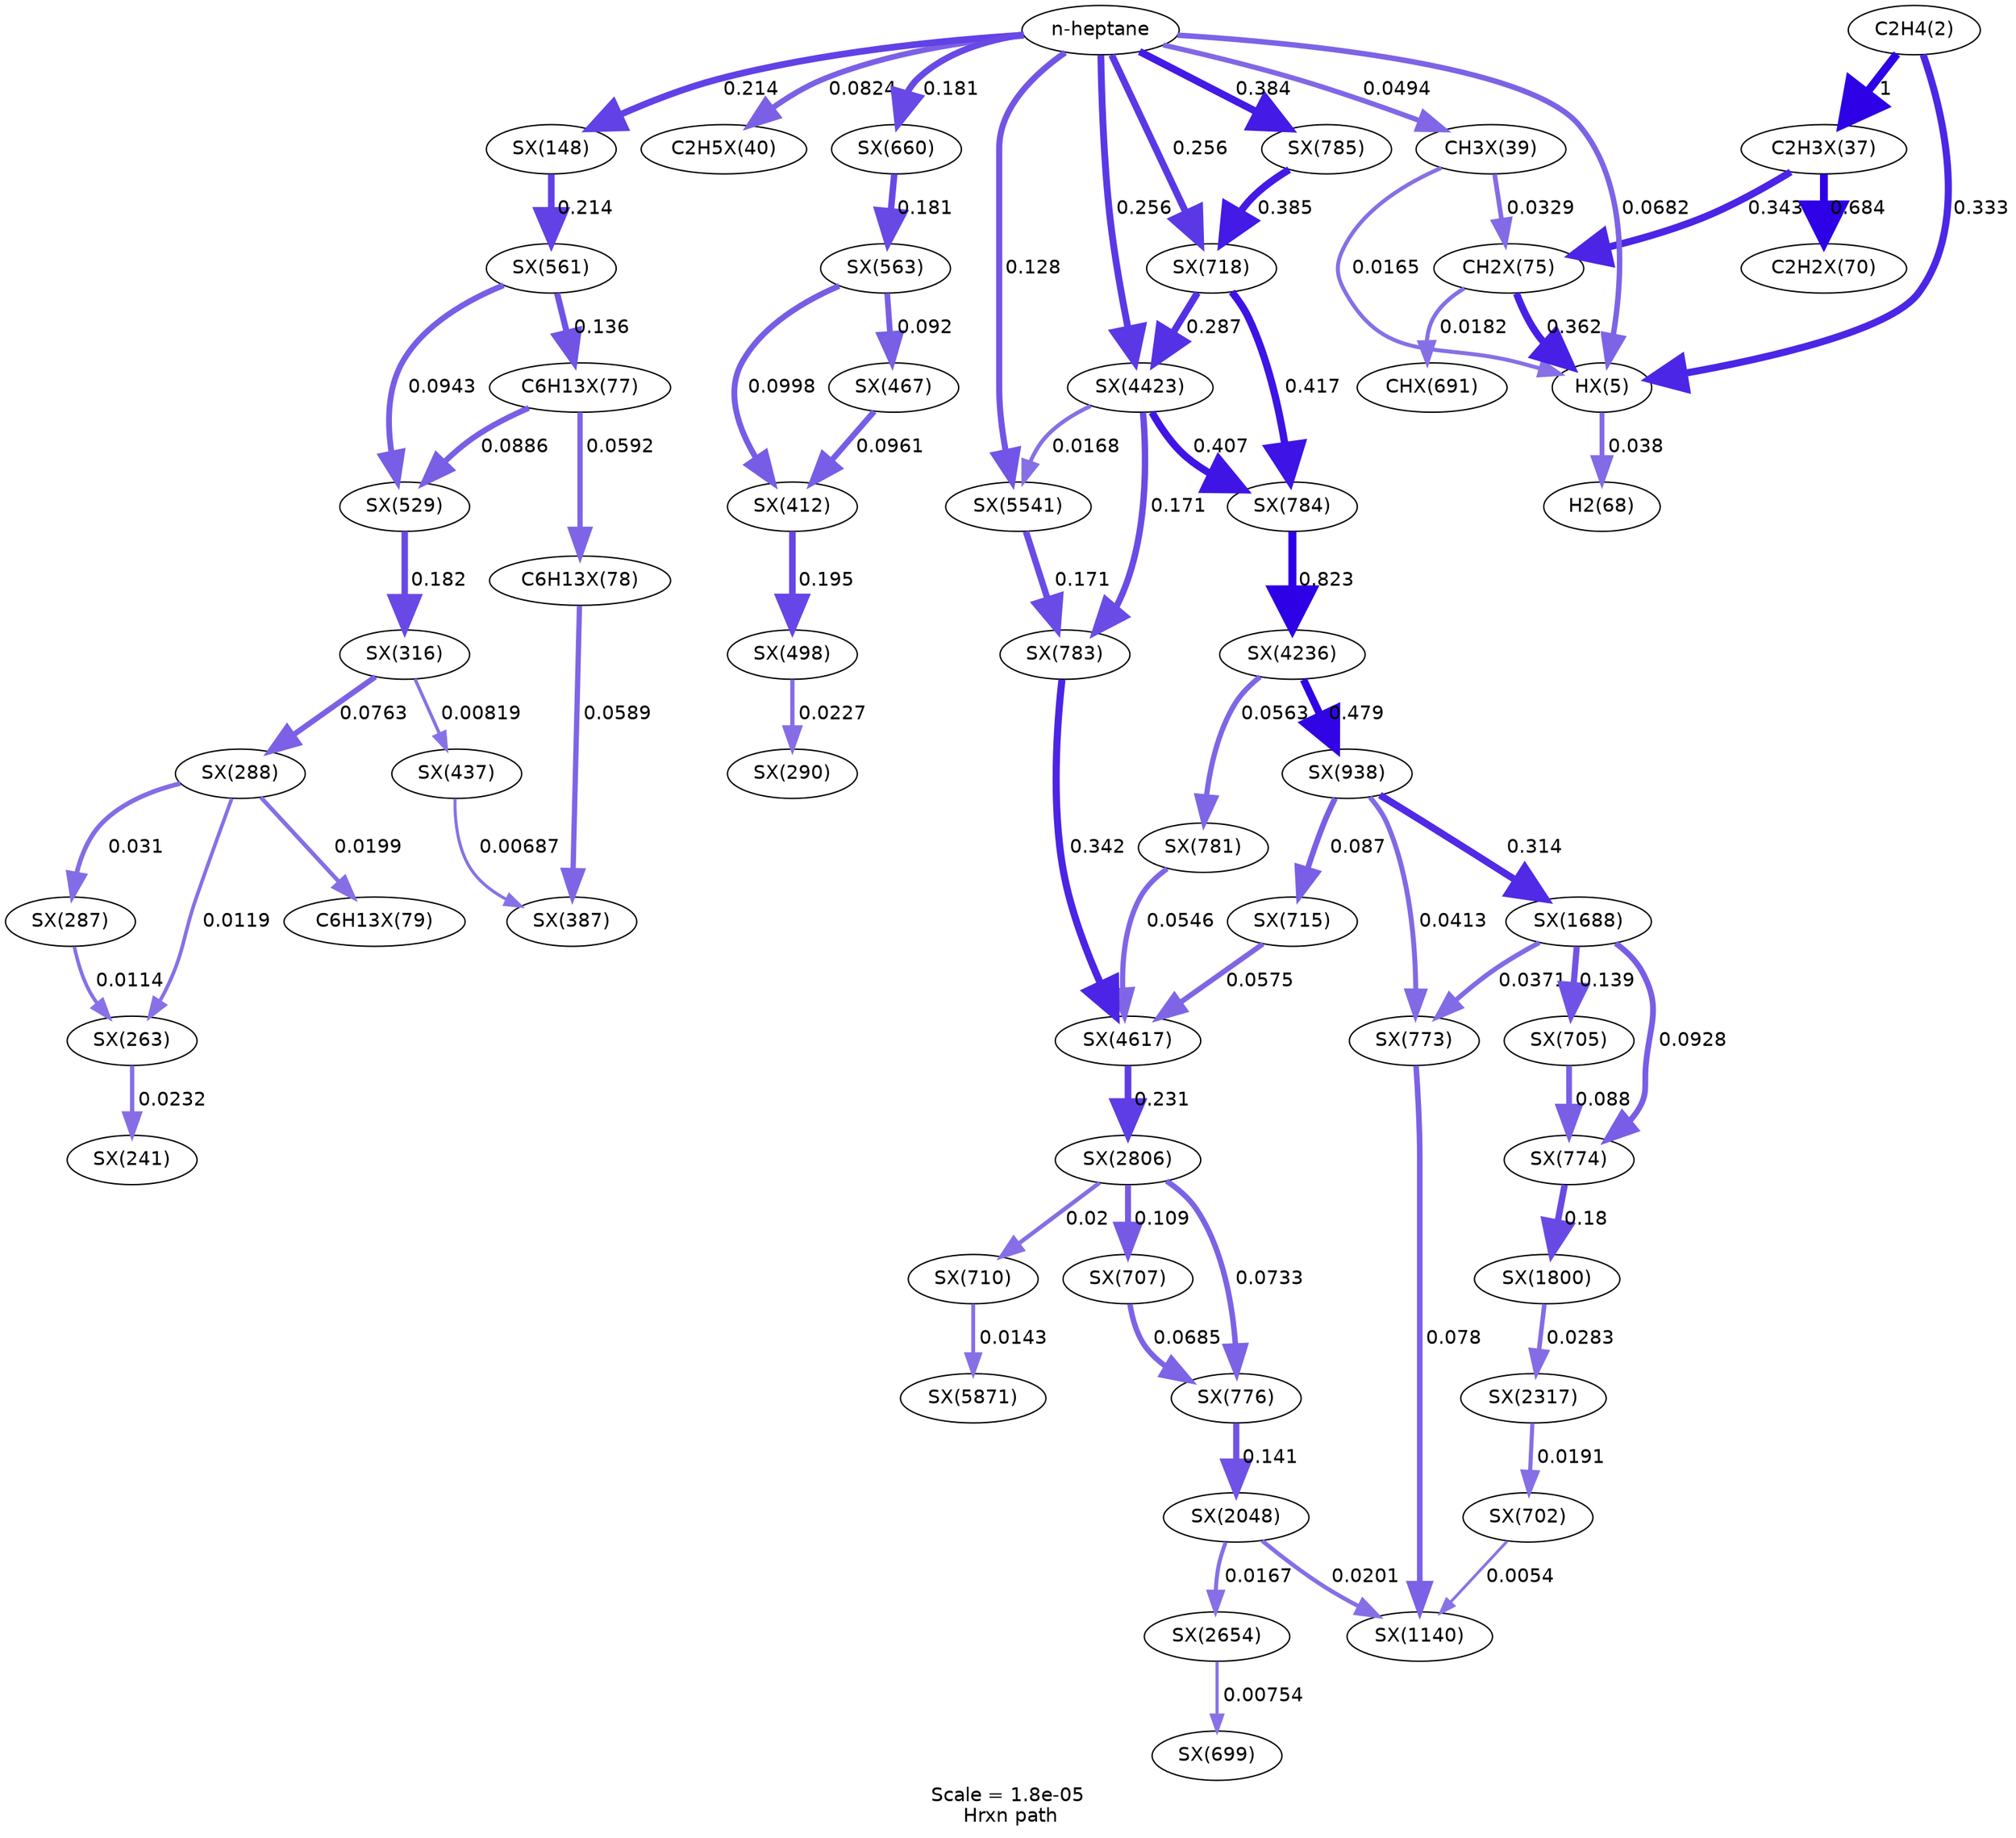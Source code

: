 digraph reaction_paths {
center=1;
s5 -> s22[fontname="Helvetica", style="setlinewidth(5.17)", arrowsize=2.59, color="0.7, 0.833, 0.9"
, label=" 0.333"];
s5 -> s23[fontname="Helvetica", style="setlinewidth(6)", arrowsize=3, color="0.7, 1.5, 0.9"
, label=" 1"];
s22 -> s8[fontname="Helvetica", style="setlinewidth(3.53)", arrowsize=1.77, color="0.7, 0.538, 0.9"
, label=" 0.038"];
s24 -> s22[fontname="Helvetica", style="setlinewidth(2.9)", arrowsize=1.45, color="0.7, 0.516, 0.9"
, label=" 0.0165"];
s0 -> s22[fontname="Helvetica", style="setlinewidth(3.97)", arrowsize=1.99, color="0.7, 0.568, 0.9"
, label=" 0.0682"];
s33 -> s22[fontname="Helvetica", style="setlinewidth(5.23)", arrowsize=2.62, color="0.7, 0.862, 0.9"
, label=" 0.362"];
s23 -> s32[fontname="Helvetica", style="setlinewidth(5.71)", arrowsize=2.86, color="0.7, 1.18, 0.9"
, label=" 0.684"];
s23 -> s33[fontname="Helvetica", style="setlinewidth(5.19)", arrowsize=2.6, color="0.7, 0.843, 0.9"
, label=" 0.343"];
s0 -> s25[fontname="Helvetica", style="setlinewidth(4.12)", arrowsize=2.06, color="0.7, 0.582, 0.9"
, label=" 0.0824"];
s62 -> s60[fontname="Helvetica", style="setlinewidth(3.16)", arrowsize=1.58, color="0.7, 0.523, 0.9"
, label=" 0.0232"];
s65 -> s62[fontname="Helvetica", style="setlinewidth(2.65)", arrowsize=1.33, color="0.7, 0.512, 0.9"
, label=" 0.0119"];
s64 -> s62[fontname="Helvetica", style="setlinewidth(2.62)", arrowsize=1.31, color="0.7, 0.511, 0.9"
, label=" 0.0114"];
s65 -> s64[fontname="Helvetica", style="setlinewidth(3.38)", arrowsize=1.69, color="0.7, 0.531, 0.9"
, label=" 0.031"];
s65 -> s37[fontname="Helvetica", style="setlinewidth(3.04)", arrowsize=1.52, color="0.7, 0.52, 0.9"
, label=" 0.0199"];
s68 -> s65[fontname="Helvetica", style="setlinewidth(4.06)", arrowsize=2.03, color="0.7, 0.576, 0.9"
, label=" 0.0763"];
s36 -> s73[fontname="Helvetica", style="setlinewidth(3.86)", arrowsize=1.93, color="0.7, 0.559, 0.9"
, label=" 0.0589"];
s77 -> s73[fontname="Helvetica", style="setlinewidth(2.24)", arrowsize=1.12, color="0.7, 0.507, 0.9"
, label=" 0.00687"];
s35 -> s36[fontname="Helvetica", style="setlinewidth(3.87)", arrowsize=1.93, color="0.7, 0.559, 0.9"
, label=" 0.0592"];
s68 -> s77[fontname="Helvetica", style="setlinewidth(2.37)", arrowsize=1.19, color="0.7, 0.508, 0.9"
, label=" 0.00819"];
s84 -> s68[fontname="Helvetica", style="setlinewidth(4.71)", arrowsize=2.36, color="0.7, 0.682, 0.9"
, label=" 0.182"];
s35 -> s84[fontname="Helvetica", style="setlinewidth(4.17)", arrowsize=2.09, color="0.7, 0.589, 0.9"
, label=" 0.0886"];
s86 -> s84[fontname="Helvetica", style="setlinewidth(4.22)", arrowsize=2.11, color="0.7, 0.594, 0.9"
, label=" 0.0943"];
s86 -> s35[fontname="Helvetica", style="setlinewidth(4.49)", arrowsize=2.25, color="0.7, 0.636, 0.9"
, label=" 0.136"];
s39 -> s86[fontname="Helvetica", style="setlinewidth(4.84)", arrowsize=2.42, color="0.7, 0.714, 0.9"
, label=" 0.214"];
s0 -> s39[fontname="Helvetica", style="setlinewidth(4.84)", arrowsize=2.42, color="0.7, 0.714, 0.9"
, label=" 0.214"];
s0 -> s24[fontname="Helvetica", style="setlinewidth(3.73)", arrowsize=1.86, color="0.7, 0.549, 0.9"
, label=" 0.0494"];
s24 -> s33[fontname="Helvetica", style="setlinewidth(3.42)", arrowsize=1.71, color="0.7, 0.533, 0.9"
, label=" 0.0329"];
s0 -> s91[fontname="Helvetica", style="setlinewidth(4.71)", arrowsize=2.36, color="0.7, 0.681, 0.9"
, label=" 0.181"];
s0 -> s232[fontname="Helvetica", style="setlinewidth(4.97)", arrowsize=2.49, color="0.7, 0.756, 0.9"
, label=" 0.256"];
s0 -> s114[fontname="Helvetica", style="setlinewidth(4.97)", arrowsize=2.49, color="0.7, 0.756, 0.9"
, label=" 0.256"];
s0 -> s132[fontname="Helvetica", style="setlinewidth(5.28)", arrowsize=2.64, color="0.7, 0.884, 0.9"
, label=" 0.384"];
s0 -> s239[fontname="Helvetica", style="setlinewidth(4.45)", arrowsize=2.22, color="0.7, 0.628, 0.9"
, label=" 0.128"];
s33 -> s93[fontname="Helvetica", style="setlinewidth(2.98)", arrowsize=1.49, color="0.7, 0.518, 0.9"
, label=" 0.0182"];
s75 -> s81[fontname="Helvetica", style="setlinewidth(4.76)", arrowsize=2.38, color="0.7, 0.695, 0.9"
, label=" 0.195"];
s81 -> s66[fontname="Helvetica", style="setlinewidth(3.14)", arrowsize=1.57, color="0.7, 0.523, 0.9"
, label=" 0.0227"];
s87 -> s75[fontname="Helvetica", style="setlinewidth(4.26)", arrowsize=2.13, color="0.7, 0.6, 0.9"
, label=" 0.0998"];
s79 -> s75[fontname="Helvetica", style="setlinewidth(4.23)", arrowsize=2.12, color="0.7, 0.596, 0.9"
, label=" 0.0961"];
s91 -> s87[fontname="Helvetica", style="setlinewidth(4.71)", arrowsize=2.36, color="0.7, 0.681, 0.9"
, label=" 0.181"];
s87 -> s79[fontname="Helvetica", style="setlinewidth(4.2)", arrowsize=2.1, color="0.7, 0.592, 0.9"
, label=" 0.092"];
s120 -> s155[fontname="Helvetica", style="setlinewidth(4.07)", arrowsize=2.04, color="0.7, 0.578, 0.9"
, label=" 0.078"];
s98 -> s155[fontname="Helvetica", style="setlinewidth(2.06)", arrowsize=1.03, color="0.7, 0.505, 0.9"
, label=" 0.0054"];
s188 -> s155[fontname="Helvetica", style="setlinewidth(3.05)", arrowsize=1.52, color="0.7, 0.52, 0.9"
, label=" 0.0201"];
s172 -> s120[fontname="Helvetica", style="setlinewidth(3.51)", arrowsize=1.76, color="0.7, 0.537, 0.9"
, label=" 0.0371"];
s141 -> s120[fontname="Helvetica", style="setlinewidth(3.59)", arrowsize=1.8, color="0.7, 0.541, 0.9"
, label=" 0.0413"];
s198 -> s98[fontname="Helvetica", style="setlinewidth(3.01)", arrowsize=1.51, color="0.7, 0.519, 0.9"
, label=" 0.0191"];
s123 -> s188[fontname="Helvetica", style="setlinewidth(4.52)", arrowsize=2.26, color="0.7, 0.641, 0.9"
, label=" 0.141"];
s188 -> s210[fontname="Helvetica", style="setlinewidth(2.91)", arrowsize=1.45, color="0.7, 0.517, 0.9"
, label=" 0.0167"];
s213 -> s123[fontname="Helvetica", style="setlinewidth(4.03)", arrowsize=2.01, color="0.7, 0.573, 0.9"
, label=" 0.0733"];
s103 -> s123[fontname="Helvetica", style="setlinewidth(3.98)", arrowsize=1.99, color="0.7, 0.569, 0.9"
, label=" 0.0685"];
s210 -> s95[fontname="Helvetica", style="setlinewidth(2.31)", arrowsize=1.15, color="0.7, 0.508, 0.9"
, label=" 0.00754"];
s178 -> s198[fontname="Helvetica", style="setlinewidth(3.31)", arrowsize=1.65, color="0.7, 0.528, 0.9"
, label=" 0.0283"];
s121 -> s178[fontname="Helvetica", style="setlinewidth(4.7)", arrowsize=2.35, color="0.7, 0.68, 0.9"
, label=" 0.18"];
s172 -> s121[fontname="Helvetica", style="setlinewidth(4.21)", arrowsize=2.1, color="0.7, 0.593, 0.9"
, label=" 0.0928"];
s101 -> s121[fontname="Helvetica", style="setlinewidth(4.16)", arrowsize=2.08, color="0.7, 0.588, 0.9"
, label=" 0.088"];
s172 -> s101[fontname="Helvetica", style="setlinewidth(4.51)", arrowsize=2.26, color="0.7, 0.639, 0.9"
, label=" 0.139"];
s141 -> s172[fontname="Helvetica", style="setlinewidth(5.13)", arrowsize=2.56, color="0.7, 0.814, 0.9"
, label=" 0.314"];
s141 -> s111[fontname="Helvetica", style="setlinewidth(4.16)", arrowsize=2.08, color="0.7, 0.587, 0.9"
, label=" 0.087"];
s228 -> s141[fontname="Helvetica", style="setlinewidth(5.44)", arrowsize=2.72, color="0.7, 0.979, 0.9"
, label=" 0.479"];
s111 -> s235[fontname="Helvetica", style="setlinewidth(3.84)", arrowsize=1.92, color="0.7, 0.558, 0.9"
, label=" 0.0575"];
s131 -> s228[fontname="Helvetica", style="setlinewidth(5.85)", arrowsize=2.93, color="0.7, 1.32, 0.9"
, label=" 0.823"];
s228 -> s128[fontname="Helvetica", style="setlinewidth(3.83)", arrowsize=1.91, color="0.7, 0.556, 0.9"
, label=" 0.0563"];
s232 -> s131[fontname="Helvetica", style="setlinewidth(5.32)", arrowsize=2.66, color="0.7, 0.907, 0.9"
, label=" 0.407"];
s114 -> s131[fontname="Helvetica", style="setlinewidth(5.34)", arrowsize=2.67, color="0.7, 0.917, 0.9"
, label=" 0.417"];
s128 -> s235[fontname="Helvetica", style="setlinewidth(3.8)", arrowsize=1.9, color="0.7, 0.555, 0.9"
, label=" 0.0546"];
s130 -> s235[fontname="Helvetica", style="setlinewidth(5.19)", arrowsize=2.59, color="0.7, 0.842, 0.9"
, label=" 0.342"];
s235 -> s213[fontname="Helvetica", style="setlinewidth(4.89)", arrowsize=2.45, color="0.7, 0.731, 0.9"
, label=" 0.231"];
s232 -> s130[fontname="Helvetica", style="setlinewidth(4.67)", arrowsize=2.33, color="0.7, 0.671, 0.9"
, label=" 0.171"];
s239 -> s130[fontname="Helvetica", style="setlinewidth(4.67)", arrowsize=2.33, color="0.7, 0.671, 0.9"
, label=" 0.171"];
s213 -> s103[fontname="Helvetica", style="setlinewidth(4.33)", arrowsize=2.16, color="0.7, 0.609, 0.9"
, label=" 0.109"];
s213 -> s106[fontname="Helvetica", style="setlinewidth(3.05)", arrowsize=1.52, color="0.7, 0.52, 0.9"
, label=" 0.02"];
s106 -> s241[fontname="Helvetica", style="setlinewidth(2.79)", arrowsize=1.4, color="0.7, 0.514, 0.9"
, label=" 0.0143"];
s114 -> s232[fontname="Helvetica", style="setlinewidth(5.06)", arrowsize=2.53, color="0.7, 0.787, 0.9"
, label=" 0.287"];
s232 -> s239[fontname="Helvetica", style="setlinewidth(2.92)", arrowsize=1.46, color="0.7, 0.517, 0.9"
, label=" 0.0168"];
s132 -> s114[fontname="Helvetica", style="setlinewidth(5.28)", arrowsize=2.64, color="0.7, 0.885, 0.9"
, label=" 0.385"];
s0 [ fontname="Helvetica", label="n-heptane"];
s5 [ fontname="Helvetica", label="C2H4(2)"];
s8 [ fontname="Helvetica", label="H2(68)"];
s22 [ fontname="Helvetica", label="HX(5)"];
s23 [ fontname="Helvetica", label="C2H3X(37)"];
s24 [ fontname="Helvetica", label="CH3X(39)"];
s25 [ fontname="Helvetica", label="C2H5X(40)"];
s32 [ fontname="Helvetica", label="C2H2X(70)"];
s33 [ fontname="Helvetica", label="CH2X(75)"];
s35 [ fontname="Helvetica", label="C6H13X(77)"];
s36 [ fontname="Helvetica", label="C6H13X(78)"];
s37 [ fontname="Helvetica", label="C6H13X(79)"];
s39 [ fontname="Helvetica", label="SX(148)"];
s60 [ fontname="Helvetica", label="SX(241)"];
s62 [ fontname="Helvetica", label="SX(263)"];
s64 [ fontname="Helvetica", label="SX(287)"];
s65 [ fontname="Helvetica", label="SX(288)"];
s66 [ fontname="Helvetica", label="SX(290)"];
s68 [ fontname="Helvetica", label="SX(316)"];
s73 [ fontname="Helvetica", label="SX(387)"];
s75 [ fontname="Helvetica", label="SX(412)"];
s77 [ fontname="Helvetica", label="SX(437)"];
s79 [ fontname="Helvetica", label="SX(467)"];
s81 [ fontname="Helvetica", label="SX(498)"];
s84 [ fontname="Helvetica", label="SX(529)"];
s86 [ fontname="Helvetica", label="SX(561)"];
s87 [ fontname="Helvetica", label="SX(563)"];
s91 [ fontname="Helvetica", label="SX(660)"];
s93 [ fontname="Helvetica", label="CHX(691)"];
s95 [ fontname="Helvetica", label="SX(699)"];
s98 [ fontname="Helvetica", label="SX(702)"];
s101 [ fontname="Helvetica", label="SX(705)"];
s103 [ fontname="Helvetica", label="SX(707)"];
s106 [ fontname="Helvetica", label="SX(710)"];
s111 [ fontname="Helvetica", label="SX(715)"];
s114 [ fontname="Helvetica", label="SX(718)"];
s120 [ fontname="Helvetica", label="SX(773)"];
s121 [ fontname="Helvetica", label="SX(774)"];
s123 [ fontname="Helvetica", label="SX(776)"];
s128 [ fontname="Helvetica", label="SX(781)"];
s130 [ fontname="Helvetica", label="SX(783)"];
s131 [ fontname="Helvetica", label="SX(784)"];
s132 [ fontname="Helvetica", label="SX(785)"];
s141 [ fontname="Helvetica", label="SX(938)"];
s155 [ fontname="Helvetica", label="SX(1140)"];
s172 [ fontname="Helvetica", label="SX(1688)"];
s178 [ fontname="Helvetica", label="SX(1800)"];
s188 [ fontname="Helvetica", label="SX(2048)"];
s198 [ fontname="Helvetica", label="SX(2317)"];
s210 [ fontname="Helvetica", label="SX(2654)"];
s213 [ fontname="Helvetica", label="SX(2806)"];
s228 [ fontname="Helvetica", label="SX(4236)"];
s232 [ fontname="Helvetica", label="SX(4423)"];
s235 [ fontname="Helvetica", label="SX(4617)"];
s239 [ fontname="Helvetica", label="SX(5541)"];
s241 [ fontname="Helvetica", label="SX(5871)"];
 label = "Scale = 1.8e-05\l Hrxn path";
 fontname = "Helvetica";
}
